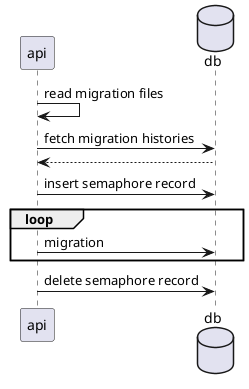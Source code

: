 @startuml migration

participant api
database db
api -> api : read migration files
api -> db : fetch migration histories
db --> api
api -> db : insert semaphore record
loop
    api -> db : migration
end
api -> db : delete semaphore record

@enduml
